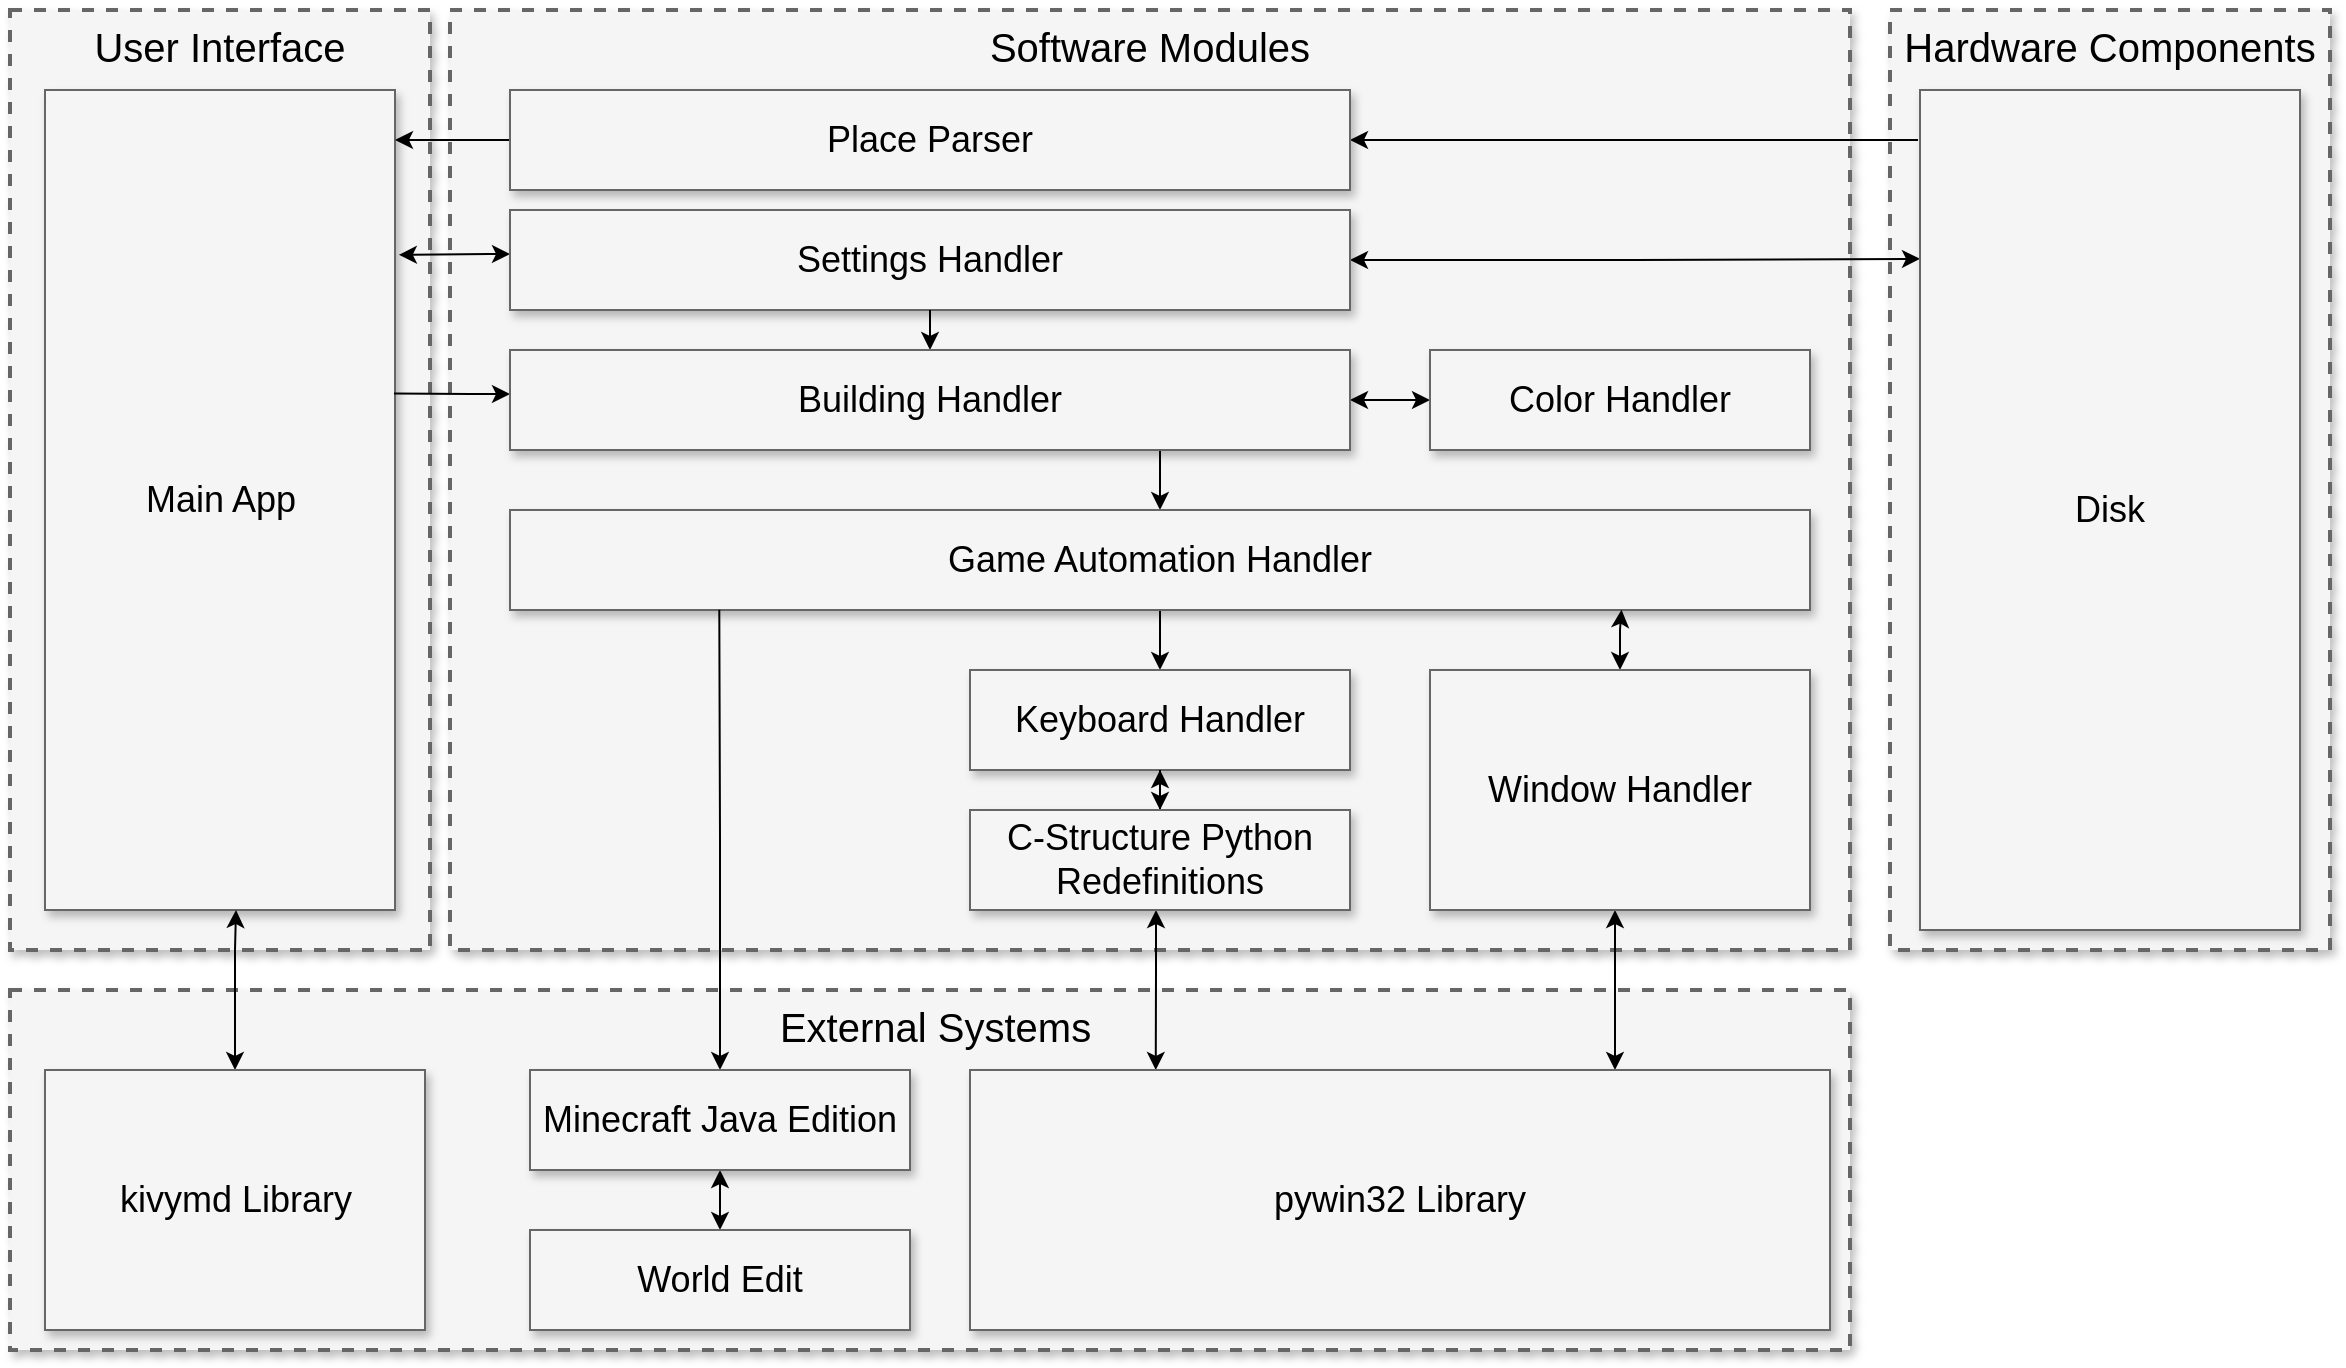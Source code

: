 <mxfile version="16.1.2" type="device"><diagram name="Page-1" id="90a13364-a465-7bf4-72fc-28e22215d7a0"><mxGraphModel dx="1406" dy="891" grid="1" gridSize="10" guides="1" tooltips="1" connect="1" arrows="1" fold="1" page="1" pageScale="1.5" pageWidth="1169" pageHeight="826" background="none" math="0" shadow="0"><root><mxCell id="0" style=";html=1;"/><mxCell id="1" style=";html=1;" parent="0"/><mxCell id="uuxjD2Hyt2l04_f65EFV-74" value="User Interface" style="whiteSpace=wrap;html=1;shadow=1;fontSize=20;fillColor=#f5f5f5;strokeColor=#666666;strokeWidth=2;dashed=1;verticalAlign=top;" parent="1" vertex="1"><mxGeometry x="10" y="10" width="210" height="470" as="geometry"/></mxCell><mxCell id="uuxjD2Hyt2l04_f65EFV-73" value="Hardware Components" style="whiteSpace=wrap;html=1;shadow=1;fontSize=20;fillColor=#f5f5f5;strokeColor=#666666;strokeWidth=2;dashed=1;verticalAlign=top;" parent="1" vertex="1"><mxGeometry x="950" y="10" width="220" height="470" as="geometry"/></mxCell><mxCell id="uuxjD2Hyt2l04_f65EFV-71" value="&amp;nbsp;External Systems" style="whiteSpace=wrap;html=1;shadow=1;fontSize=20;fillColor=#f5f5f5;strokeColor=#666666;strokeWidth=2;dashed=1;verticalAlign=top;align=center;" parent="1" vertex="1"><mxGeometry x="10" y="500" width="920" height="180" as="geometry"/></mxCell><mxCell id="uuxjD2Hyt2l04_f65EFV-70" value="Software Modules" style="whiteSpace=wrap;html=1;shadow=1;fontSize=20;fillColor=#f5f5f5;strokeColor=#666666;strokeWidth=2;dashed=1;verticalAlign=top;" parent="1" vertex="1"><mxGeometry x="230" y="10" width="700" height="470" as="geometry"/></mxCell><mxCell id="uuxjD2Hyt2l04_f65EFV-57" value="Main App" style="whiteSpace=wrap;html=1;shadow=1;fontSize=18;fillColor=#f5f5f5;strokeColor=#666666;" parent="1" vertex="1"><mxGeometry x="27.5" y="50" width="175" height="410" as="geometry"/></mxCell><mxCell id="uuxjD2Hyt2l04_f65EFV-77" style="edgeStyle=orthogonalEdgeStyle;rounded=0;orthogonalLoop=1;jettySize=auto;html=1;startArrow=none;startFill=0;endArrow=classic;endFill=1;" parent="1" source="uuxjD2Hyt2l04_f65EFV-58" target="uuxjD2Hyt2l04_f65EFV-57" edge="1"><mxGeometry relative="1" as="geometry"><Array as="points"><mxPoint x="280" y="65"/><mxPoint x="280" y="65"/></Array></mxGeometry></mxCell><mxCell id="vRJKt6WqM10LBqdcEXxy-10" style="edgeStyle=orthogonalEdgeStyle;rounded=0;orthogonalLoop=1;jettySize=auto;html=1;startArrow=classic;startFill=1;endArrow=none;endFill=0;" edge="1" parent="1" source="uuxjD2Hyt2l04_f65EFV-58"><mxGeometry relative="1" as="geometry"><mxPoint x="964" y="75" as="targetPoint"/><Array as="points"><mxPoint x="964" y="75"/></Array></mxGeometry></mxCell><mxCell id="uuxjD2Hyt2l04_f65EFV-58" value="Place Parser" style="whiteSpace=wrap;html=1;shadow=1;fontSize=18;fillColor=#f5f5f5;strokeColor=#666666;" parent="1" vertex="1"><mxGeometry x="260" y="50" width="420" height="50" as="geometry"/></mxCell><mxCell id="vRJKt6WqM10LBqdcEXxy-2" style="edgeStyle=orthogonalEdgeStyle;rounded=0;orthogonalLoop=1;jettySize=auto;html=1;entryX=1.011;entryY=0.201;entryDx=0;entryDy=0;entryPerimeter=0;startArrow=classic;startFill=1;endArrow=classic;endFill=1;" edge="1" parent="1" source="uuxjD2Hyt2l04_f65EFV-59" target="uuxjD2Hyt2l04_f65EFV-57"><mxGeometry relative="1" as="geometry"><Array as="points"><mxPoint x="250" y="132"/><mxPoint x="250" y="132"/></Array></mxGeometry></mxCell><mxCell id="vRJKt6WqM10LBqdcEXxy-12" style="edgeStyle=orthogonalEdgeStyle;rounded=0;orthogonalLoop=1;jettySize=auto;html=1;entryX=0;entryY=0.201;entryDx=0;entryDy=0;entryPerimeter=0;startArrow=classic;startFill=1;endArrow=classic;endFill=1;" edge="1" parent="1" source="uuxjD2Hyt2l04_f65EFV-59" target="uuxjD2Hyt2l04_f65EFV-69"><mxGeometry relative="1" as="geometry"/></mxCell><mxCell id="uuxjD2Hyt2l04_f65EFV-59" value="Settings Handler" style="whiteSpace=wrap;html=1;shadow=1;fontSize=18;fillColor=#f5f5f5;strokeColor=#666666;" parent="1" vertex="1"><mxGeometry x="260" y="110" width="420" height="50" as="geometry"/></mxCell><mxCell id="uuxjD2Hyt2l04_f65EFV-83" style="edgeStyle=orthogonalEdgeStyle;rounded=0;orthogonalLoop=1;jettySize=auto;html=1;entryX=0;entryY=0.5;entryDx=0;entryDy=0;startArrow=classic;startFill=1;endArrow=classic;endFill=1;" parent="1" source="uuxjD2Hyt2l04_f65EFV-60" target="uuxjD2Hyt2l04_f65EFV-61" edge="1"><mxGeometry relative="1" as="geometry"/></mxCell><mxCell id="uuxjD2Hyt2l04_f65EFV-84" style="edgeStyle=orthogonalEdgeStyle;rounded=0;orthogonalLoop=1;jettySize=auto;html=1;startArrow=none;startFill=0;endArrow=classic;endFill=1;" parent="1" source="uuxjD2Hyt2l04_f65EFV-60" target="uuxjD2Hyt2l04_f65EFV-62" edge="1"><mxGeometry relative="1" as="geometry"><Array as="points"><mxPoint x="585" y="250"/><mxPoint x="585" y="250"/></Array></mxGeometry></mxCell><mxCell id="uuxjD2Hyt2l04_f65EFV-85" style="edgeStyle=orthogonalEdgeStyle;rounded=0;orthogonalLoop=1;jettySize=auto;html=1;exitX=0.5;exitY=0;exitDx=0;exitDy=0;entryX=0.5;entryY=1;entryDx=0;entryDy=0;startArrow=classic;startFill=1;endArrow=none;endFill=0;" parent="1" source="uuxjD2Hyt2l04_f65EFV-60" target="uuxjD2Hyt2l04_f65EFV-59" edge="1"><mxGeometry relative="1" as="geometry"/></mxCell><mxCell id="vRJKt6WqM10LBqdcEXxy-3" style="edgeStyle=orthogonalEdgeStyle;rounded=0;orthogonalLoop=1;jettySize=auto;html=1;entryX=0.997;entryY=0.37;entryDx=0;entryDy=0;entryPerimeter=0;startArrow=classic;startFill=1;endArrow=none;endFill=0;" edge="1" parent="1" source="uuxjD2Hyt2l04_f65EFV-60" target="uuxjD2Hyt2l04_f65EFV-57"><mxGeometry relative="1" as="geometry"><Array as="points"><mxPoint x="240" y="202"/><mxPoint x="240" y="202"/></Array></mxGeometry></mxCell><mxCell id="uuxjD2Hyt2l04_f65EFV-60" value="Building Handler" style="whiteSpace=wrap;html=1;shadow=1;fontSize=18;fillColor=#f5f5f5;strokeColor=#666666;" parent="1" vertex="1"><mxGeometry x="260" y="180" width="420" height="50" as="geometry"/></mxCell><mxCell id="uuxjD2Hyt2l04_f65EFV-61" value="Color Handler" style="whiteSpace=wrap;html=1;shadow=1;fontSize=18;fillColor=#f5f5f5;strokeColor=#666666;" parent="1" vertex="1"><mxGeometry x="720" y="180" width="190" height="50" as="geometry"/></mxCell><mxCell id="uuxjD2Hyt2l04_f65EFV-86" style="edgeStyle=orthogonalEdgeStyle;rounded=0;orthogonalLoop=1;jettySize=auto;html=1;entryX=0.5;entryY=0;entryDx=0;entryDy=0;startArrow=none;startFill=0;endArrow=classic;endFill=1;" parent="1" source="uuxjD2Hyt2l04_f65EFV-62" target="uuxjD2Hyt2l04_f65EFV-63" edge="1"><mxGeometry relative="1" as="geometry"><Array as="points"><mxPoint x="585" y="320"/><mxPoint x="585" y="320"/></Array></mxGeometry></mxCell><mxCell id="uuxjD2Hyt2l04_f65EFV-62" value="Game Automation Handler" style="whiteSpace=wrap;html=1;shadow=1;fontSize=18;fillColor=#f5f5f5;strokeColor=#666666;" parent="1" vertex="1"><mxGeometry x="260" y="260" width="650" height="50" as="geometry"/></mxCell><mxCell id="uuxjD2Hyt2l04_f65EFV-63" value="Keyboard Handler" style="whiteSpace=wrap;html=1;shadow=1;fontSize=18;fillColor=#f5f5f5;strokeColor=#666666;" parent="1" vertex="1"><mxGeometry x="490" y="340" width="190" height="50" as="geometry"/></mxCell><mxCell id="uuxjD2Hyt2l04_f65EFV-90" style="edgeStyle=orthogonalEdgeStyle;rounded=0;orthogonalLoop=1;jettySize=auto;html=1;entryX=0.75;entryY=0;entryDx=0;entryDy=0;startArrow=classic;startFill=1;endArrow=classic;endFill=1;" parent="1" source="uuxjD2Hyt2l04_f65EFV-64" target="uuxjD2Hyt2l04_f65EFV-66" edge="1"><mxGeometry relative="1" as="geometry"><Array as="points"><mxPoint x="813" y="465"/></Array></mxGeometry></mxCell><mxCell id="vRJKt6WqM10LBqdcEXxy-14" style="edgeStyle=orthogonalEdgeStyle;rounded=0;orthogonalLoop=1;jettySize=auto;html=1;entryX=0.855;entryY=0.997;entryDx=0;entryDy=0;entryPerimeter=0;startArrow=classic;startFill=1;endArrow=classic;endFill=1;" edge="1" parent="1" source="uuxjD2Hyt2l04_f65EFV-64" target="uuxjD2Hyt2l04_f65EFV-62"><mxGeometry relative="1" as="geometry"/></mxCell><mxCell id="uuxjD2Hyt2l04_f65EFV-64" value="Window Handler" style="whiteSpace=wrap;html=1;shadow=1;fontSize=18;fillColor=#f5f5f5;strokeColor=#666666;" parent="1" vertex="1"><mxGeometry x="720" y="340" width="190" height="120" as="geometry"/></mxCell><mxCell id="uuxjD2Hyt2l04_f65EFV-89" style="edgeStyle=orthogonalEdgeStyle;rounded=0;orthogonalLoop=1;jettySize=auto;html=1;entryX=0.5;entryY=1;entryDx=0;entryDy=0;startArrow=classic;startFill=1;endArrow=classic;endFill=1;" parent="1" source="uuxjD2Hyt2l04_f65EFV-65" target="uuxjD2Hyt2l04_f65EFV-63" edge="1"><mxGeometry relative="1" as="geometry"/></mxCell><mxCell id="uuxjD2Hyt2l04_f65EFV-91" style="edgeStyle=orthogonalEdgeStyle;rounded=0;orthogonalLoop=1;jettySize=auto;html=1;entryX=0.216;entryY=0;entryDx=0;entryDy=0;entryPerimeter=0;startArrow=classic;startFill=1;endArrow=classic;endFill=1;" parent="1" source="uuxjD2Hyt2l04_f65EFV-65" target="uuxjD2Hyt2l04_f65EFV-66" edge="1"><mxGeometry relative="1" as="geometry"><Array as="points"><mxPoint x="583" y="490"/><mxPoint x="583" y="490"/></Array></mxGeometry></mxCell><mxCell id="uuxjD2Hyt2l04_f65EFV-65" value="C-Structure Python Redefinitions" style="whiteSpace=wrap;html=1;shadow=1;fontSize=18;fillColor=#f5f5f5;strokeColor=#666666;" parent="1" vertex="1"><mxGeometry x="490" y="410" width="190" height="50" as="geometry"/></mxCell><mxCell id="uuxjD2Hyt2l04_f65EFV-66" value="pywin32 Library" style="whiteSpace=wrap;html=1;shadow=1;fontSize=18;fillColor=#f5f5f5;strokeColor=#666666;" parent="1" vertex="1"><mxGeometry x="490" y="540" width="430" height="130" as="geometry"/></mxCell><mxCell id="vRJKt6WqM10LBqdcEXxy-4" style="edgeStyle=orthogonalEdgeStyle;rounded=0;orthogonalLoop=1;jettySize=auto;html=1;startArrow=classic;startFill=1;endArrow=classic;endFill=1;" edge="1" parent="1" source="uuxjD2Hyt2l04_f65EFV-67" target="uuxjD2Hyt2l04_f65EFV-68"><mxGeometry relative="1" as="geometry"/></mxCell><mxCell id="vRJKt6WqM10LBqdcEXxy-15" style="edgeStyle=orthogonalEdgeStyle;rounded=0;orthogonalLoop=1;jettySize=auto;html=1;entryX=0.161;entryY=0.997;entryDx=0;entryDy=0;entryPerimeter=0;startArrow=classic;startFill=1;endArrow=none;endFill=0;" edge="1" parent="1" source="uuxjD2Hyt2l04_f65EFV-67" target="uuxjD2Hyt2l04_f65EFV-62"><mxGeometry relative="1" as="geometry"/></mxCell><mxCell id="uuxjD2Hyt2l04_f65EFV-67" value="Minecraft Java Edition" style="whiteSpace=wrap;html=1;shadow=1;fontSize=18;fillColor=#f5f5f5;strokeColor=#666666;" parent="1" vertex="1"><mxGeometry x="270" y="540" width="190" height="50" as="geometry"/></mxCell><mxCell id="uuxjD2Hyt2l04_f65EFV-68" value="World Edit" style="whiteSpace=wrap;html=1;shadow=1;fontSize=18;fillColor=#f5f5f5;strokeColor=#666666;" parent="1" vertex="1"><mxGeometry x="270" y="620" width="190" height="50" as="geometry"/></mxCell><mxCell id="uuxjD2Hyt2l04_f65EFV-69" value="Disk" style="whiteSpace=wrap;html=1;shadow=1;fontSize=18;fillColor=#f5f5f5;strokeColor=#666666;" parent="1" vertex="1"><mxGeometry x="965" y="50" width="190" height="420" as="geometry"/></mxCell><mxCell id="vRJKt6WqM10LBqdcEXxy-7" style="edgeStyle=orthogonalEdgeStyle;rounded=0;orthogonalLoop=1;jettySize=auto;html=1;startArrow=classic;startFill=1;endArrow=classic;endFill=1;" edge="1" parent="1" source="vRJKt6WqM10LBqdcEXxy-5" target="uuxjD2Hyt2l04_f65EFV-57"><mxGeometry relative="1" as="geometry"><Array as="points"><mxPoint x="123" y="480"/><mxPoint x="123" y="480"/></Array></mxGeometry></mxCell><mxCell id="vRJKt6WqM10LBqdcEXxy-5" value="kivymd Library" style="whiteSpace=wrap;html=1;shadow=1;fontSize=18;fillColor=#f5f5f5;strokeColor=#666666;" vertex="1" parent="1"><mxGeometry x="27.5" y="540" width="190" height="130" as="geometry"/></mxCell></root></mxGraphModel></diagram></mxfile>